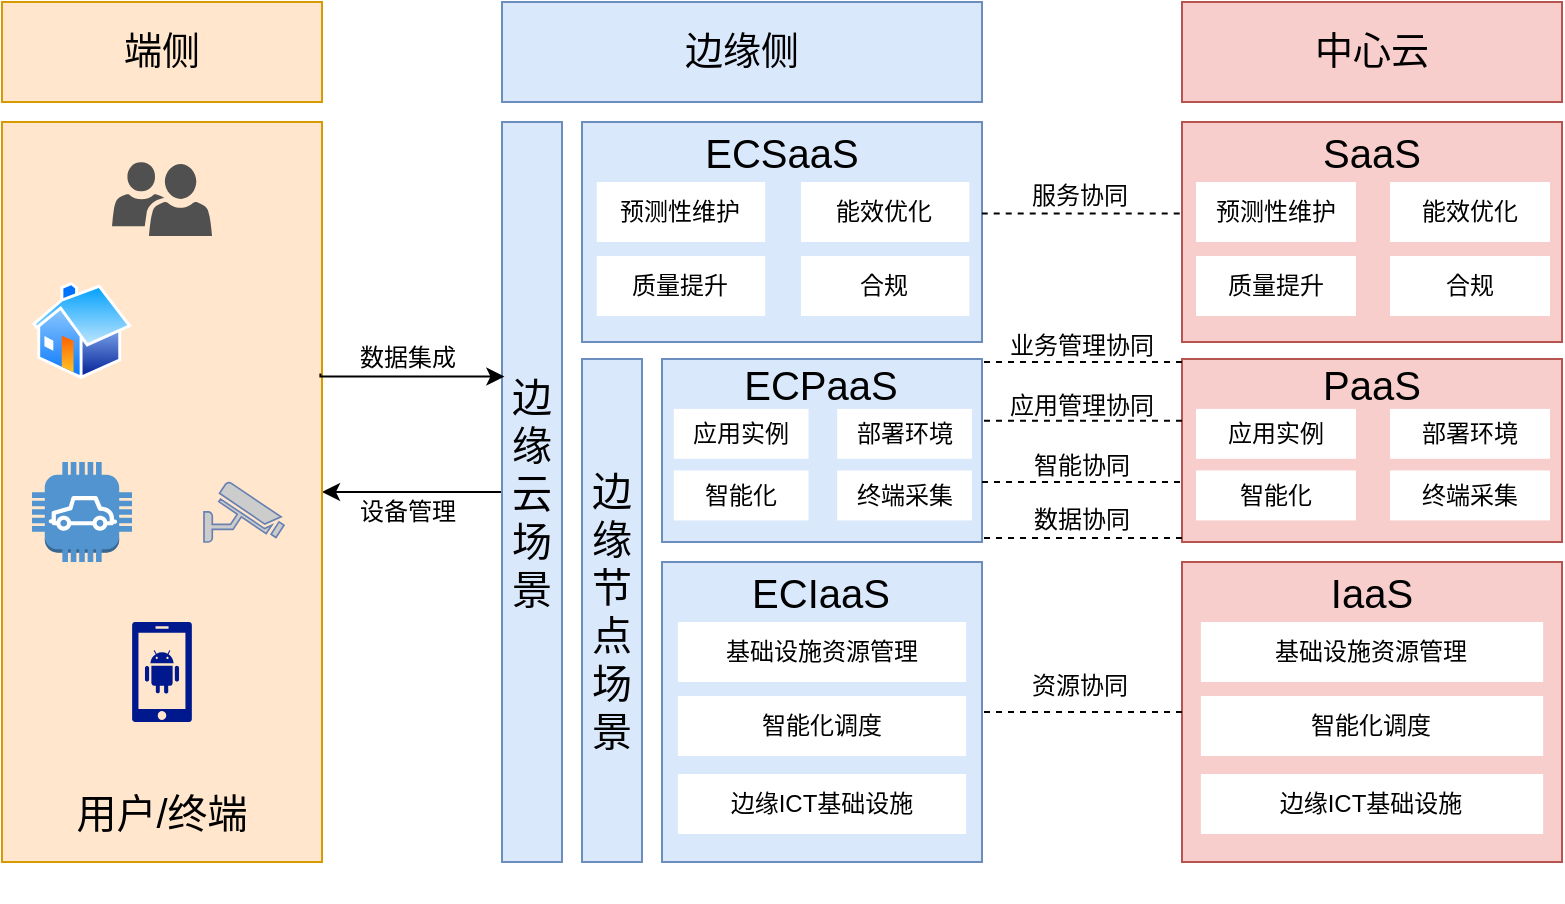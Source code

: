 <mxfile version="21.1.9" type="github">
  <diagram name="第 1 页" id="umncSmEJ6AAhgZ5abvOv">
    <mxGraphModel dx="1050" dy="517" grid="1" gridSize="10" guides="1" tooltips="1" connect="1" arrows="1" fold="1" page="1" pageScale="1" pageWidth="827" pageHeight="1169" math="0" shadow="0">
      <root>
        <mxCell id="0" />
        <mxCell id="1" parent="0" />
        <mxCell id="znBwOu5tkRGVKlOzRnio-11" value="&lt;font style=&quot;font-size: 19px;&quot;&gt;边缘侧&lt;/font&gt;" style="rounded=0;whiteSpace=wrap;html=1;fillColor=#dae8fc;strokeColor=#6c8ebf;" vertex="1" parent="1">
          <mxGeometry x="280" y="40" width="240" height="50" as="geometry" />
        </mxCell>
        <mxCell id="znBwOu5tkRGVKlOzRnio-73" style="edgeStyle=orthogonalEdgeStyle;rounded=0;orthogonalLoop=1;jettySize=auto;html=1;entryX=1;entryY=0.5;entryDx=0;entryDy=0;" edge="1" parent="1" source="znBwOu5tkRGVKlOzRnio-21" target="znBwOu5tkRGVKlOzRnio-3">
          <mxGeometry relative="1" as="geometry" />
        </mxCell>
        <mxCell id="znBwOu5tkRGVKlOzRnio-21" value="边缘云场景" style="rounded=0;whiteSpace=wrap;html=1;fillColor=#dae8fc;strokeColor=#6c8ebf;horizontal=1;fontSize=20;verticalAlign=middle;fontColor=default;" vertex="1" parent="1">
          <mxGeometry x="280" y="100" width="30" height="370" as="geometry" />
        </mxCell>
        <mxCell id="znBwOu5tkRGVKlOzRnio-27" value="边缘节点场景" style="rounded=0;whiteSpace=wrap;html=1;fillColor=#dae8fc;strokeColor=#6c8ebf;horizontal=1;fontSize=20;verticalAlign=middle;fontColor=default;" vertex="1" parent="1">
          <mxGeometry x="320" y="218.5" width="30" height="251.5" as="geometry" />
        </mxCell>
        <mxCell id="znBwOu5tkRGVKlOzRnio-28" value="" style="group" vertex="1" connectable="0" parent="1">
          <mxGeometry x="320" y="100" width="200" height="110" as="geometry" />
        </mxCell>
        <mxCell id="znBwOu5tkRGVKlOzRnio-12" value="" style="rounded=0;whiteSpace=wrap;html=1;fillColor=#dae8fc;strokeColor=#6c8ebf;" vertex="1" parent="znBwOu5tkRGVKlOzRnio-28">
          <mxGeometry width="200" height="110" as="geometry" />
        </mxCell>
        <mxCell id="znBwOu5tkRGVKlOzRnio-22" value="&lt;font style=&quot;font-size: 20px;&quot;&gt;ECSaaS&lt;/font&gt;" style="rounded=0;whiteSpace=wrap;html=1;strokeColor=none;fillColor=none;" vertex="1" parent="znBwOu5tkRGVKlOzRnio-28">
          <mxGeometry x="36.842" width="126.316" height="30" as="geometry" />
        </mxCell>
        <mxCell id="znBwOu5tkRGVKlOzRnio-23" value="预测性维护" style="rounded=0;whiteSpace=wrap;html=1;strokeColor=none;" vertex="1" parent="znBwOu5tkRGVKlOzRnio-28">
          <mxGeometry x="7.368" y="30" width="84.211" height="30" as="geometry" />
        </mxCell>
        <mxCell id="znBwOu5tkRGVKlOzRnio-24" value="能效优化" style="rounded=0;whiteSpace=wrap;html=1;strokeColor=none;" vertex="1" parent="znBwOu5tkRGVKlOzRnio-28">
          <mxGeometry x="109.474" y="30" width="84.211" height="30" as="geometry" />
        </mxCell>
        <mxCell id="znBwOu5tkRGVKlOzRnio-25" value="质量提升" style="rounded=0;whiteSpace=wrap;html=1;strokeColor=none;" vertex="1" parent="znBwOu5tkRGVKlOzRnio-28">
          <mxGeometry x="7.368" y="67" width="84.211" height="30" as="geometry" />
        </mxCell>
        <mxCell id="znBwOu5tkRGVKlOzRnio-26" value="合规" style="rounded=0;whiteSpace=wrap;html=1;strokeColor=none;" vertex="1" parent="znBwOu5tkRGVKlOzRnio-28">
          <mxGeometry x="109.474" y="67" width="84.211" height="30" as="geometry" />
        </mxCell>
        <mxCell id="znBwOu5tkRGVKlOzRnio-29" value="" style="group" vertex="1" connectable="0" parent="1">
          <mxGeometry x="360" y="218.5" width="160" height="91.5" as="geometry" />
        </mxCell>
        <mxCell id="znBwOu5tkRGVKlOzRnio-30" value="" style="rounded=0;whiteSpace=wrap;html=1;fillColor=#dae8fc;strokeColor=#6c8ebf;" vertex="1" parent="znBwOu5tkRGVKlOzRnio-29">
          <mxGeometry width="160" height="91.5" as="geometry" />
        </mxCell>
        <mxCell id="znBwOu5tkRGVKlOzRnio-31" value="&lt;font style=&quot;font-size: 20px;&quot;&gt;ECPaaS&lt;/font&gt;" style="rounded=0;whiteSpace=wrap;html=1;strokeColor=none;fillColor=none;" vertex="1" parent="znBwOu5tkRGVKlOzRnio-29">
          <mxGeometry x="29.474" width="101.053" height="24.955" as="geometry" />
        </mxCell>
        <mxCell id="znBwOu5tkRGVKlOzRnio-32" value="应用实例" style="rounded=0;whiteSpace=wrap;html=1;strokeColor=none;" vertex="1" parent="znBwOu5tkRGVKlOzRnio-29">
          <mxGeometry x="5.895" y="24.955" width="67.368" height="24.955" as="geometry" />
        </mxCell>
        <mxCell id="znBwOu5tkRGVKlOzRnio-33" value="部署环境" style="rounded=0;whiteSpace=wrap;html=1;strokeColor=none;" vertex="1" parent="znBwOu5tkRGVKlOzRnio-29">
          <mxGeometry x="87.579" y="24.955" width="67.368" height="24.955" as="geometry" />
        </mxCell>
        <mxCell id="znBwOu5tkRGVKlOzRnio-34" value="智能化" style="rounded=0;whiteSpace=wrap;html=1;strokeColor=none;" vertex="1" parent="znBwOu5tkRGVKlOzRnio-29">
          <mxGeometry x="5.895" y="55.732" width="67.368" height="24.955" as="geometry" />
        </mxCell>
        <mxCell id="znBwOu5tkRGVKlOzRnio-35" value="终端采集" style="rounded=0;whiteSpace=wrap;html=1;strokeColor=none;" vertex="1" parent="znBwOu5tkRGVKlOzRnio-29">
          <mxGeometry x="87.579" y="55.732" width="67.368" height="24.955" as="geometry" />
        </mxCell>
        <mxCell id="znBwOu5tkRGVKlOzRnio-38" value="" style="rounded=0;whiteSpace=wrap;html=1;fillColor=#dae8fc;strokeColor=#6c8ebf;container=0;" vertex="1" parent="1">
          <mxGeometry x="360" y="320" width="160" height="150" as="geometry" />
        </mxCell>
        <mxCell id="znBwOu5tkRGVKlOzRnio-44" value="边缘ICT基础设施" style="rounded=0;whiteSpace=wrap;html=1;strokeColor=none;" vertex="1" parent="1">
          <mxGeometry x="367.95" y="426" width="144.11" height="30" as="geometry" />
        </mxCell>
        <mxCell id="znBwOu5tkRGVKlOzRnio-39" value="&lt;font style=&quot;font-size: 20px;&quot;&gt;ECIaaS&lt;/font&gt;" style="rounded=0;whiteSpace=wrap;html=1;strokeColor=none;fillColor=none;container=0;" vertex="1" parent="1">
          <mxGeometry x="389.474" y="320" width="101.053" height="30" as="geometry" />
        </mxCell>
        <mxCell id="znBwOu5tkRGVKlOzRnio-40" value="基础设施资源管理" style="rounded=0;whiteSpace=wrap;html=1;strokeColor=none;container=0;" vertex="1" parent="1">
          <mxGeometry x="367.95" y="350" width="144.11" height="30" as="geometry" />
        </mxCell>
        <mxCell id="znBwOu5tkRGVKlOzRnio-42" value="智能化调度" style="rounded=0;whiteSpace=wrap;html=1;strokeColor=none;container=0;" vertex="1" parent="1">
          <mxGeometry x="367.95" y="387" width="144.11" height="30" as="geometry" />
        </mxCell>
        <mxCell id="znBwOu5tkRGVKlOzRnio-69" value="" style="group" vertex="1" connectable="0" parent="1">
          <mxGeometry x="620" y="40" width="190" height="450" as="geometry" />
        </mxCell>
        <mxCell id="znBwOu5tkRGVKlOzRnio-45" value="&lt;font style=&quot;font-size: 19px;&quot;&gt;中心云&lt;/font&gt;" style="rounded=0;whiteSpace=wrap;html=1;fillColor=#f8cecc;strokeColor=#b85450;" vertex="1" parent="znBwOu5tkRGVKlOzRnio-69">
          <mxGeometry width="190" height="50" as="geometry" />
        </mxCell>
        <mxCell id="znBwOu5tkRGVKlOzRnio-48" value="" style="group;fillColor=#f8cecc;strokeColor=#b85450;" vertex="1" connectable="0" parent="znBwOu5tkRGVKlOzRnio-69">
          <mxGeometry y="60" width="190" height="110" as="geometry" />
        </mxCell>
        <mxCell id="znBwOu5tkRGVKlOzRnio-49" value="" style="rounded=0;whiteSpace=wrap;html=1;fillColor=#f8cecc;strokeColor=#b85450;" vertex="1" parent="znBwOu5tkRGVKlOzRnio-48">
          <mxGeometry width="190" height="110" as="geometry" />
        </mxCell>
        <mxCell id="znBwOu5tkRGVKlOzRnio-50" value="&lt;font style=&quot;font-size: 20px;&quot;&gt;SaaS&lt;/font&gt;" style="rounded=0;whiteSpace=wrap;html=1;strokeColor=none;fillColor=none;" vertex="1" parent="znBwOu5tkRGVKlOzRnio-48">
          <mxGeometry x="35.0" width="120.0" height="30" as="geometry" />
        </mxCell>
        <mxCell id="znBwOu5tkRGVKlOzRnio-51" value="预测性维护" style="rounded=0;whiteSpace=wrap;html=1;strokeColor=none;" vertex="1" parent="znBwOu5tkRGVKlOzRnio-48">
          <mxGeometry x="7.0" y="30" width="80.0" height="30" as="geometry" />
        </mxCell>
        <mxCell id="znBwOu5tkRGVKlOzRnio-52" value="能效优化" style="rounded=0;whiteSpace=wrap;html=1;strokeColor=none;" vertex="1" parent="znBwOu5tkRGVKlOzRnio-48">
          <mxGeometry x="104.0" y="30" width="80.0" height="30" as="geometry" />
        </mxCell>
        <mxCell id="znBwOu5tkRGVKlOzRnio-53" value="质量提升" style="rounded=0;whiteSpace=wrap;html=1;strokeColor=none;" vertex="1" parent="znBwOu5tkRGVKlOzRnio-48">
          <mxGeometry x="7.0" y="67" width="80.0" height="30" as="geometry" />
        </mxCell>
        <mxCell id="znBwOu5tkRGVKlOzRnio-54" value="合规" style="rounded=0;whiteSpace=wrap;html=1;strokeColor=none;" vertex="1" parent="znBwOu5tkRGVKlOzRnio-48">
          <mxGeometry x="104.0" y="67" width="80.0" height="30" as="geometry" />
        </mxCell>
        <mxCell id="znBwOu5tkRGVKlOzRnio-55" value="" style="group;fillColor=#f8cecc;strokeColor=#b85450;" vertex="1" connectable="0" parent="znBwOu5tkRGVKlOzRnio-69">
          <mxGeometry y="178.5" width="190" height="91.5" as="geometry" />
        </mxCell>
        <mxCell id="znBwOu5tkRGVKlOzRnio-56" value="" style="rounded=0;whiteSpace=wrap;html=1;fillColor=#f8cecc;strokeColor=#b85450;" vertex="1" parent="znBwOu5tkRGVKlOzRnio-55">
          <mxGeometry width="190" height="91.5" as="geometry" />
        </mxCell>
        <mxCell id="znBwOu5tkRGVKlOzRnio-57" value="&lt;font style=&quot;font-size: 20px;&quot;&gt;PaaS&lt;/font&gt;" style="rounded=0;whiteSpace=wrap;html=1;strokeColor=none;fillColor=none;" vertex="1" parent="znBwOu5tkRGVKlOzRnio-55">
          <mxGeometry x="35" width="120.0" height="24.955" as="geometry" />
        </mxCell>
        <mxCell id="znBwOu5tkRGVKlOzRnio-58" value="应用实例" style="rounded=0;whiteSpace=wrap;html=1;strokeColor=none;" vertex="1" parent="znBwOu5tkRGVKlOzRnio-55">
          <mxGeometry x="7" y="24.955" width="80" height="24.955" as="geometry" />
        </mxCell>
        <mxCell id="znBwOu5tkRGVKlOzRnio-59" value="部署环境" style="rounded=0;whiteSpace=wrap;html=1;strokeColor=none;" vertex="1" parent="znBwOu5tkRGVKlOzRnio-55">
          <mxGeometry x="104" y="24.955" width="80" height="24.955" as="geometry" />
        </mxCell>
        <mxCell id="znBwOu5tkRGVKlOzRnio-60" value="智能化" style="rounded=0;whiteSpace=wrap;html=1;strokeColor=none;" vertex="1" parent="znBwOu5tkRGVKlOzRnio-55">
          <mxGeometry x="7" y="55.732" width="80" height="24.955" as="geometry" />
        </mxCell>
        <mxCell id="znBwOu5tkRGVKlOzRnio-61" value="终端采集" style="rounded=0;whiteSpace=wrap;html=1;strokeColor=none;" vertex="1" parent="znBwOu5tkRGVKlOzRnio-55">
          <mxGeometry x="104" y="55.732" width="80" height="24.955" as="geometry" />
        </mxCell>
        <mxCell id="znBwOu5tkRGVKlOzRnio-68" value="" style="group" vertex="1" connectable="0" parent="znBwOu5tkRGVKlOzRnio-69">
          <mxGeometry y="280" width="190" height="150" as="geometry" />
        </mxCell>
        <mxCell id="znBwOu5tkRGVKlOzRnio-62" value="" style="rounded=0;whiteSpace=wrap;html=1;fillColor=#f8cecc;strokeColor=#b85450;container=0;" vertex="1" parent="znBwOu5tkRGVKlOzRnio-68">
          <mxGeometry width="190" height="150" as="geometry" />
        </mxCell>
        <mxCell id="znBwOu5tkRGVKlOzRnio-63" value="边缘ICT基础设施" style="rounded=0;whiteSpace=wrap;html=1;strokeColor=none;" vertex="1" parent="znBwOu5tkRGVKlOzRnio-68">
          <mxGeometry x="9.441" y="106" width="171.131" height="30" as="geometry" />
        </mxCell>
        <mxCell id="znBwOu5tkRGVKlOzRnio-64" value="&lt;font style=&quot;font-size: 20px;&quot;&gt;IaaS&lt;/font&gt;" style="rounded=0;whiteSpace=wrap;html=1;strokeColor=none;fillColor=none;container=0;" vertex="1" parent="znBwOu5tkRGVKlOzRnio-68">
          <mxGeometry x="35.0" width="120.0" height="30" as="geometry" />
        </mxCell>
        <mxCell id="znBwOu5tkRGVKlOzRnio-65" value="基础设施资源管理" style="rounded=0;whiteSpace=wrap;html=1;strokeColor=none;container=0;" vertex="1" parent="znBwOu5tkRGVKlOzRnio-68">
          <mxGeometry x="9.441" y="30" width="171.131" height="30" as="geometry" />
        </mxCell>
        <mxCell id="znBwOu5tkRGVKlOzRnio-66" value="智能化调度" style="rounded=0;whiteSpace=wrap;html=1;strokeColor=none;container=0;" vertex="1" parent="znBwOu5tkRGVKlOzRnio-68">
          <mxGeometry x="9.441" y="67" width="171.131" height="30" as="geometry" />
        </mxCell>
        <mxCell id="znBwOu5tkRGVKlOzRnio-70" value="" style="group" vertex="1" connectable="0" parent="1">
          <mxGeometry x="30" y="40" width="270" height="430" as="geometry" />
        </mxCell>
        <mxCell id="znBwOu5tkRGVKlOzRnio-2" value="&lt;font style=&quot;font-size: 19px;&quot;&gt;端侧&lt;/font&gt;" style="rounded=0;whiteSpace=wrap;html=1;fillColor=#ffe6cc;strokeColor=#d79b00;" vertex="1" parent="znBwOu5tkRGVKlOzRnio-70">
          <mxGeometry width="160" height="50" as="geometry" />
        </mxCell>
        <mxCell id="znBwOu5tkRGVKlOzRnio-3" value="" style="rounded=0;whiteSpace=wrap;html=1;fillColor=#ffe6cc;strokeColor=#d79b00;" vertex="1" parent="znBwOu5tkRGVKlOzRnio-70">
          <mxGeometry y="60" width="160" height="370" as="geometry" />
        </mxCell>
        <mxCell id="znBwOu5tkRGVKlOzRnio-4" value="" style="sketch=0;pointerEvents=1;shadow=0;dashed=0;html=1;strokeColor=none;labelPosition=center;verticalLabelPosition=bottom;verticalAlign=top;align=center;fillColor=#505050;shape=mxgraph.mscae.intune.user_group" vertex="1" parent="znBwOu5tkRGVKlOzRnio-70">
          <mxGeometry x="55" y="80" width="50" height="37" as="geometry" />
        </mxCell>
        <mxCell id="znBwOu5tkRGVKlOzRnio-5" value="" style="image;aspect=fixed;perimeter=ellipsePerimeter;html=1;align=center;shadow=0;dashed=0;spacingTop=3;image=img/lib/active_directory/home.svg;" vertex="1" parent="znBwOu5tkRGVKlOzRnio-70">
          <mxGeometry x="15" y="140" width="50" height="48.5" as="geometry" />
        </mxCell>
        <mxCell id="znBwOu5tkRGVKlOzRnio-6" value="" style="outlineConnect=0;dashed=0;verticalLabelPosition=bottom;verticalAlign=top;align=center;html=1;shape=mxgraph.aws3.car;fillColor=#5294CF;gradientColor=none;" vertex="1" parent="znBwOu5tkRGVKlOzRnio-70">
          <mxGeometry x="15" y="230" width="50" height="50" as="geometry" />
        </mxCell>
        <mxCell id="znBwOu5tkRGVKlOzRnio-7" value="" style="shape=image;html=1;verticalAlign=top;verticalLabelPosition=bottom;labelBackgroundColor=#ffffff;imageAspect=0;aspect=fixed;image=https://cdn0.iconfinder.com/data/icons/construction-2-21/512/construction-industry-building-08-128.png" vertex="1" parent="znBwOu5tkRGVKlOzRnio-70">
          <mxGeometry x="95" y="140" width="48" height="48" as="geometry" />
        </mxCell>
        <mxCell id="znBwOu5tkRGVKlOzRnio-8" value="" style="fontColor=#0066CC;verticalAlign=top;verticalLabelPosition=bottom;labelPosition=center;align=center;html=1;outlineConnect=0;fillColor=#CCCCCC;strokeColor=#6881B3;gradientColor=none;gradientDirection=north;strokeWidth=2;shape=mxgraph.networks.security_camera;" vertex="1" parent="znBwOu5tkRGVKlOzRnio-70">
          <mxGeometry x="101" y="240" width="40" height="30" as="geometry" />
        </mxCell>
        <mxCell id="znBwOu5tkRGVKlOzRnio-9" value="" style="sketch=0;aspect=fixed;pointerEvents=1;shadow=0;dashed=0;html=1;strokeColor=none;labelPosition=center;verticalLabelPosition=bottom;verticalAlign=top;align=center;fillColor=#00188D;shape=mxgraph.mscae.enterprise.android_phone" vertex="1" parent="znBwOu5tkRGVKlOzRnio-70">
          <mxGeometry x="65" y="310" width="30" height="50" as="geometry" />
        </mxCell>
        <mxCell id="znBwOu5tkRGVKlOzRnio-10" value="&lt;font style=&quot;font-size: 20px;&quot;&gt;用户/终端&lt;/font&gt;" style="rounded=0;whiteSpace=wrap;html=1;strokeColor=none;fillColor=none;" vertex="1" parent="znBwOu5tkRGVKlOzRnio-70">
          <mxGeometry x="20" y="390" width="120" height="30" as="geometry" />
        </mxCell>
        <mxCell id="znBwOu5tkRGVKlOzRnio-72" value="数据集成" style="rounded=0;whiteSpace=wrap;html=1;fillColor=none;strokeColor=none;" vertex="1" parent="znBwOu5tkRGVKlOzRnio-70">
          <mxGeometry x="173" y="166" width="60" height="23" as="geometry" />
        </mxCell>
        <mxCell id="znBwOu5tkRGVKlOzRnio-74" value="设备管理" style="rounded=0;whiteSpace=wrap;html=1;fillColor=none;strokeColor=none;" vertex="1" parent="znBwOu5tkRGVKlOzRnio-70">
          <mxGeometry x="173" y="243.5" width="60" height="23" as="geometry" />
        </mxCell>
        <mxCell id="znBwOu5tkRGVKlOzRnio-71" style="edgeStyle=orthogonalEdgeStyle;rounded=0;orthogonalLoop=1;jettySize=auto;html=1;exitX=0.995;exitY=0.34;exitDx=0;exitDy=0;exitPerimeter=0;entryX=0.04;entryY=0.344;entryDx=0;entryDy=0;entryPerimeter=0;" edge="1" parent="1" source="znBwOu5tkRGVKlOzRnio-3" target="znBwOu5tkRGVKlOzRnio-21">
          <mxGeometry relative="1" as="geometry">
            <Array as="points">
              <mxPoint x="189" y="227" />
            </Array>
          </mxGeometry>
        </mxCell>
        <mxCell id="znBwOu5tkRGVKlOzRnio-77" value="" style="group" vertex="1" connectable="0" parent="1">
          <mxGeometry x="539" y="125" width="60" height="23" as="geometry" />
        </mxCell>
        <mxCell id="znBwOu5tkRGVKlOzRnio-75" style="edgeStyle=orthogonalEdgeStyle;rounded=0;orthogonalLoop=1;jettySize=auto;html=1;dashed=1;endArrow=none;endFill=0;exitX=-0.006;exitY=0.416;exitDx=0;exitDy=0;exitPerimeter=0;" edge="1" parent="znBwOu5tkRGVKlOzRnio-77" source="znBwOu5tkRGVKlOzRnio-49" target="znBwOu5tkRGVKlOzRnio-12">
          <mxGeometry relative="1" as="geometry">
            <Array as="points">
              <mxPoint x="1" y="21" />
              <mxPoint x="1" y="21" />
            </Array>
          </mxGeometry>
        </mxCell>
        <mxCell id="znBwOu5tkRGVKlOzRnio-76" value="服务协同" style="rounded=0;whiteSpace=wrap;html=1;fillColor=none;strokeColor=none;" vertex="1" parent="znBwOu5tkRGVKlOzRnio-77">
          <mxGeometry width="60" height="23" as="geometry" />
        </mxCell>
        <mxCell id="znBwOu5tkRGVKlOzRnio-84" style="edgeStyle=orthogonalEdgeStyle;rounded=0;orthogonalLoop=1;jettySize=auto;html=1;entryX=1;entryY=0.25;entryDx=0;entryDy=0;exitX=0;exitY=0.25;exitDx=0;exitDy=0;dashed=1;endArrow=none;endFill=0;" edge="1" parent="1">
          <mxGeometry relative="1" as="geometry">
            <mxPoint x="520" y="249.375" as="targetPoint" />
            <mxPoint x="620" y="249.375" as="sourcePoint" />
          </mxGeometry>
        </mxCell>
        <mxCell id="znBwOu5tkRGVKlOzRnio-85" style="edgeStyle=orthogonalEdgeStyle;rounded=0;orthogonalLoop=1;jettySize=auto;html=1;entryX=1;entryY=0.25;entryDx=0;entryDy=0;exitX=0;exitY=0.25;exitDx=0;exitDy=0;dashed=1;endArrow=none;endFill=0;" edge="1" parent="1">
          <mxGeometry relative="1" as="geometry">
            <mxPoint x="519" y="280" as="targetPoint" />
            <mxPoint x="619" y="280" as="sourcePoint" />
          </mxGeometry>
        </mxCell>
        <mxCell id="znBwOu5tkRGVKlOzRnio-86" style="edgeStyle=orthogonalEdgeStyle;rounded=0;orthogonalLoop=1;jettySize=auto;html=1;entryX=1;entryY=0.25;entryDx=0;entryDy=0;exitX=0;exitY=0.25;exitDx=0;exitDy=0;dashed=1;endArrow=none;endFill=0;" edge="1" parent="1">
          <mxGeometry relative="1" as="geometry">
            <mxPoint x="520" y="308" as="targetPoint" />
            <mxPoint x="620" y="308" as="sourcePoint" />
          </mxGeometry>
        </mxCell>
        <mxCell id="znBwOu5tkRGVKlOzRnio-87" style="edgeStyle=orthogonalEdgeStyle;rounded=0;orthogonalLoop=1;jettySize=auto;html=1;entryX=1;entryY=0.25;entryDx=0;entryDy=0;exitX=0;exitY=0.25;exitDx=0;exitDy=0;dashed=1;endArrow=none;endFill=0;" edge="1" parent="1">
          <mxGeometry relative="1" as="geometry">
            <mxPoint x="520" y="220" as="targetPoint" />
            <mxPoint x="620" y="220" as="sourcePoint" />
          </mxGeometry>
        </mxCell>
        <mxCell id="znBwOu5tkRGVKlOzRnio-88" value="" style="group" vertex="1" connectable="0" parent="1">
          <mxGeometry x="540" y="200" width="60" height="23" as="geometry" />
        </mxCell>
        <mxCell id="znBwOu5tkRGVKlOzRnio-89" style="edgeStyle=orthogonalEdgeStyle;rounded=0;orthogonalLoop=1;jettySize=auto;html=1;dashed=1;endArrow=none;endFill=0;exitX=-0.006;exitY=0.416;exitDx=0;exitDy=0;exitPerimeter=0;" edge="1" parent="znBwOu5tkRGVKlOzRnio-88">
          <mxGeometry relative="1" as="geometry">
            <Array as="points">
              <mxPoint x="1" y="21" />
              <mxPoint x="1" y="21" />
            </Array>
          </mxGeometry>
        </mxCell>
        <mxCell id="znBwOu5tkRGVKlOzRnio-90" value="业务管理协同" style="rounded=0;whiteSpace=wrap;html=1;fillColor=none;strokeColor=none;" vertex="1" parent="znBwOu5tkRGVKlOzRnio-88">
          <mxGeometry x="-10" width="80" height="23" as="geometry" />
        </mxCell>
        <mxCell id="znBwOu5tkRGVKlOzRnio-91" value="应用管理协同" style="rounded=0;whiteSpace=wrap;html=1;fillColor=none;strokeColor=none;" vertex="1" parent="1">
          <mxGeometry x="530" y="230" width="80" height="23" as="geometry" />
        </mxCell>
        <mxCell id="znBwOu5tkRGVKlOzRnio-92" value="智能协同" style="rounded=0;whiteSpace=wrap;html=1;fillColor=none;strokeColor=none;" vertex="1" parent="1">
          <mxGeometry x="530" y="260" width="80" height="23" as="geometry" />
        </mxCell>
        <mxCell id="znBwOu5tkRGVKlOzRnio-93" value="数据协同" style="rounded=0;whiteSpace=wrap;html=1;fillColor=none;strokeColor=none;" vertex="1" parent="1">
          <mxGeometry x="530" y="287" width="80" height="23" as="geometry" />
        </mxCell>
        <mxCell id="znBwOu5tkRGVKlOzRnio-94" value="资源协同" style="rounded=0;whiteSpace=wrap;html=1;fillColor=none;strokeColor=none;" vertex="1" parent="1">
          <mxGeometry x="529" y="370" width="80" height="23" as="geometry" />
        </mxCell>
        <mxCell id="znBwOu5tkRGVKlOzRnio-99" style="edgeStyle=orthogonalEdgeStyle;rounded=0;orthogonalLoop=1;jettySize=auto;html=1;entryX=1;entryY=0.5;entryDx=0;entryDy=0;dashed=1;endArrow=none;endFill=0;" edge="1" parent="1" source="znBwOu5tkRGVKlOzRnio-62" target="znBwOu5tkRGVKlOzRnio-38">
          <mxGeometry relative="1" as="geometry" />
        </mxCell>
      </root>
    </mxGraphModel>
  </diagram>
</mxfile>
